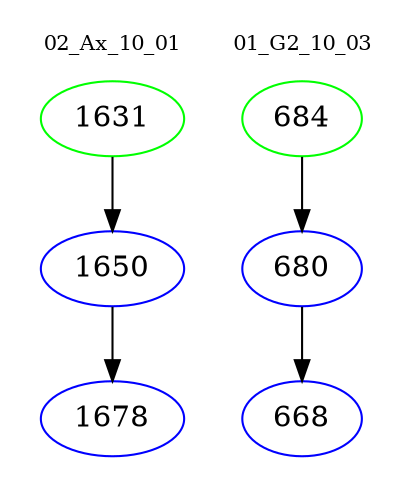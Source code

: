 digraph{
subgraph cluster_0 {
color = white
label = "02_Ax_10_01";
fontsize=10;
T0_1631 [label="1631", color="green"]
T0_1631 -> T0_1650 [color="black"]
T0_1650 [label="1650", color="blue"]
T0_1650 -> T0_1678 [color="black"]
T0_1678 [label="1678", color="blue"]
}
subgraph cluster_1 {
color = white
label = "01_G2_10_03";
fontsize=10;
T1_684 [label="684", color="green"]
T1_684 -> T1_680 [color="black"]
T1_680 [label="680", color="blue"]
T1_680 -> T1_668 [color="black"]
T1_668 [label="668", color="blue"]
}
}

